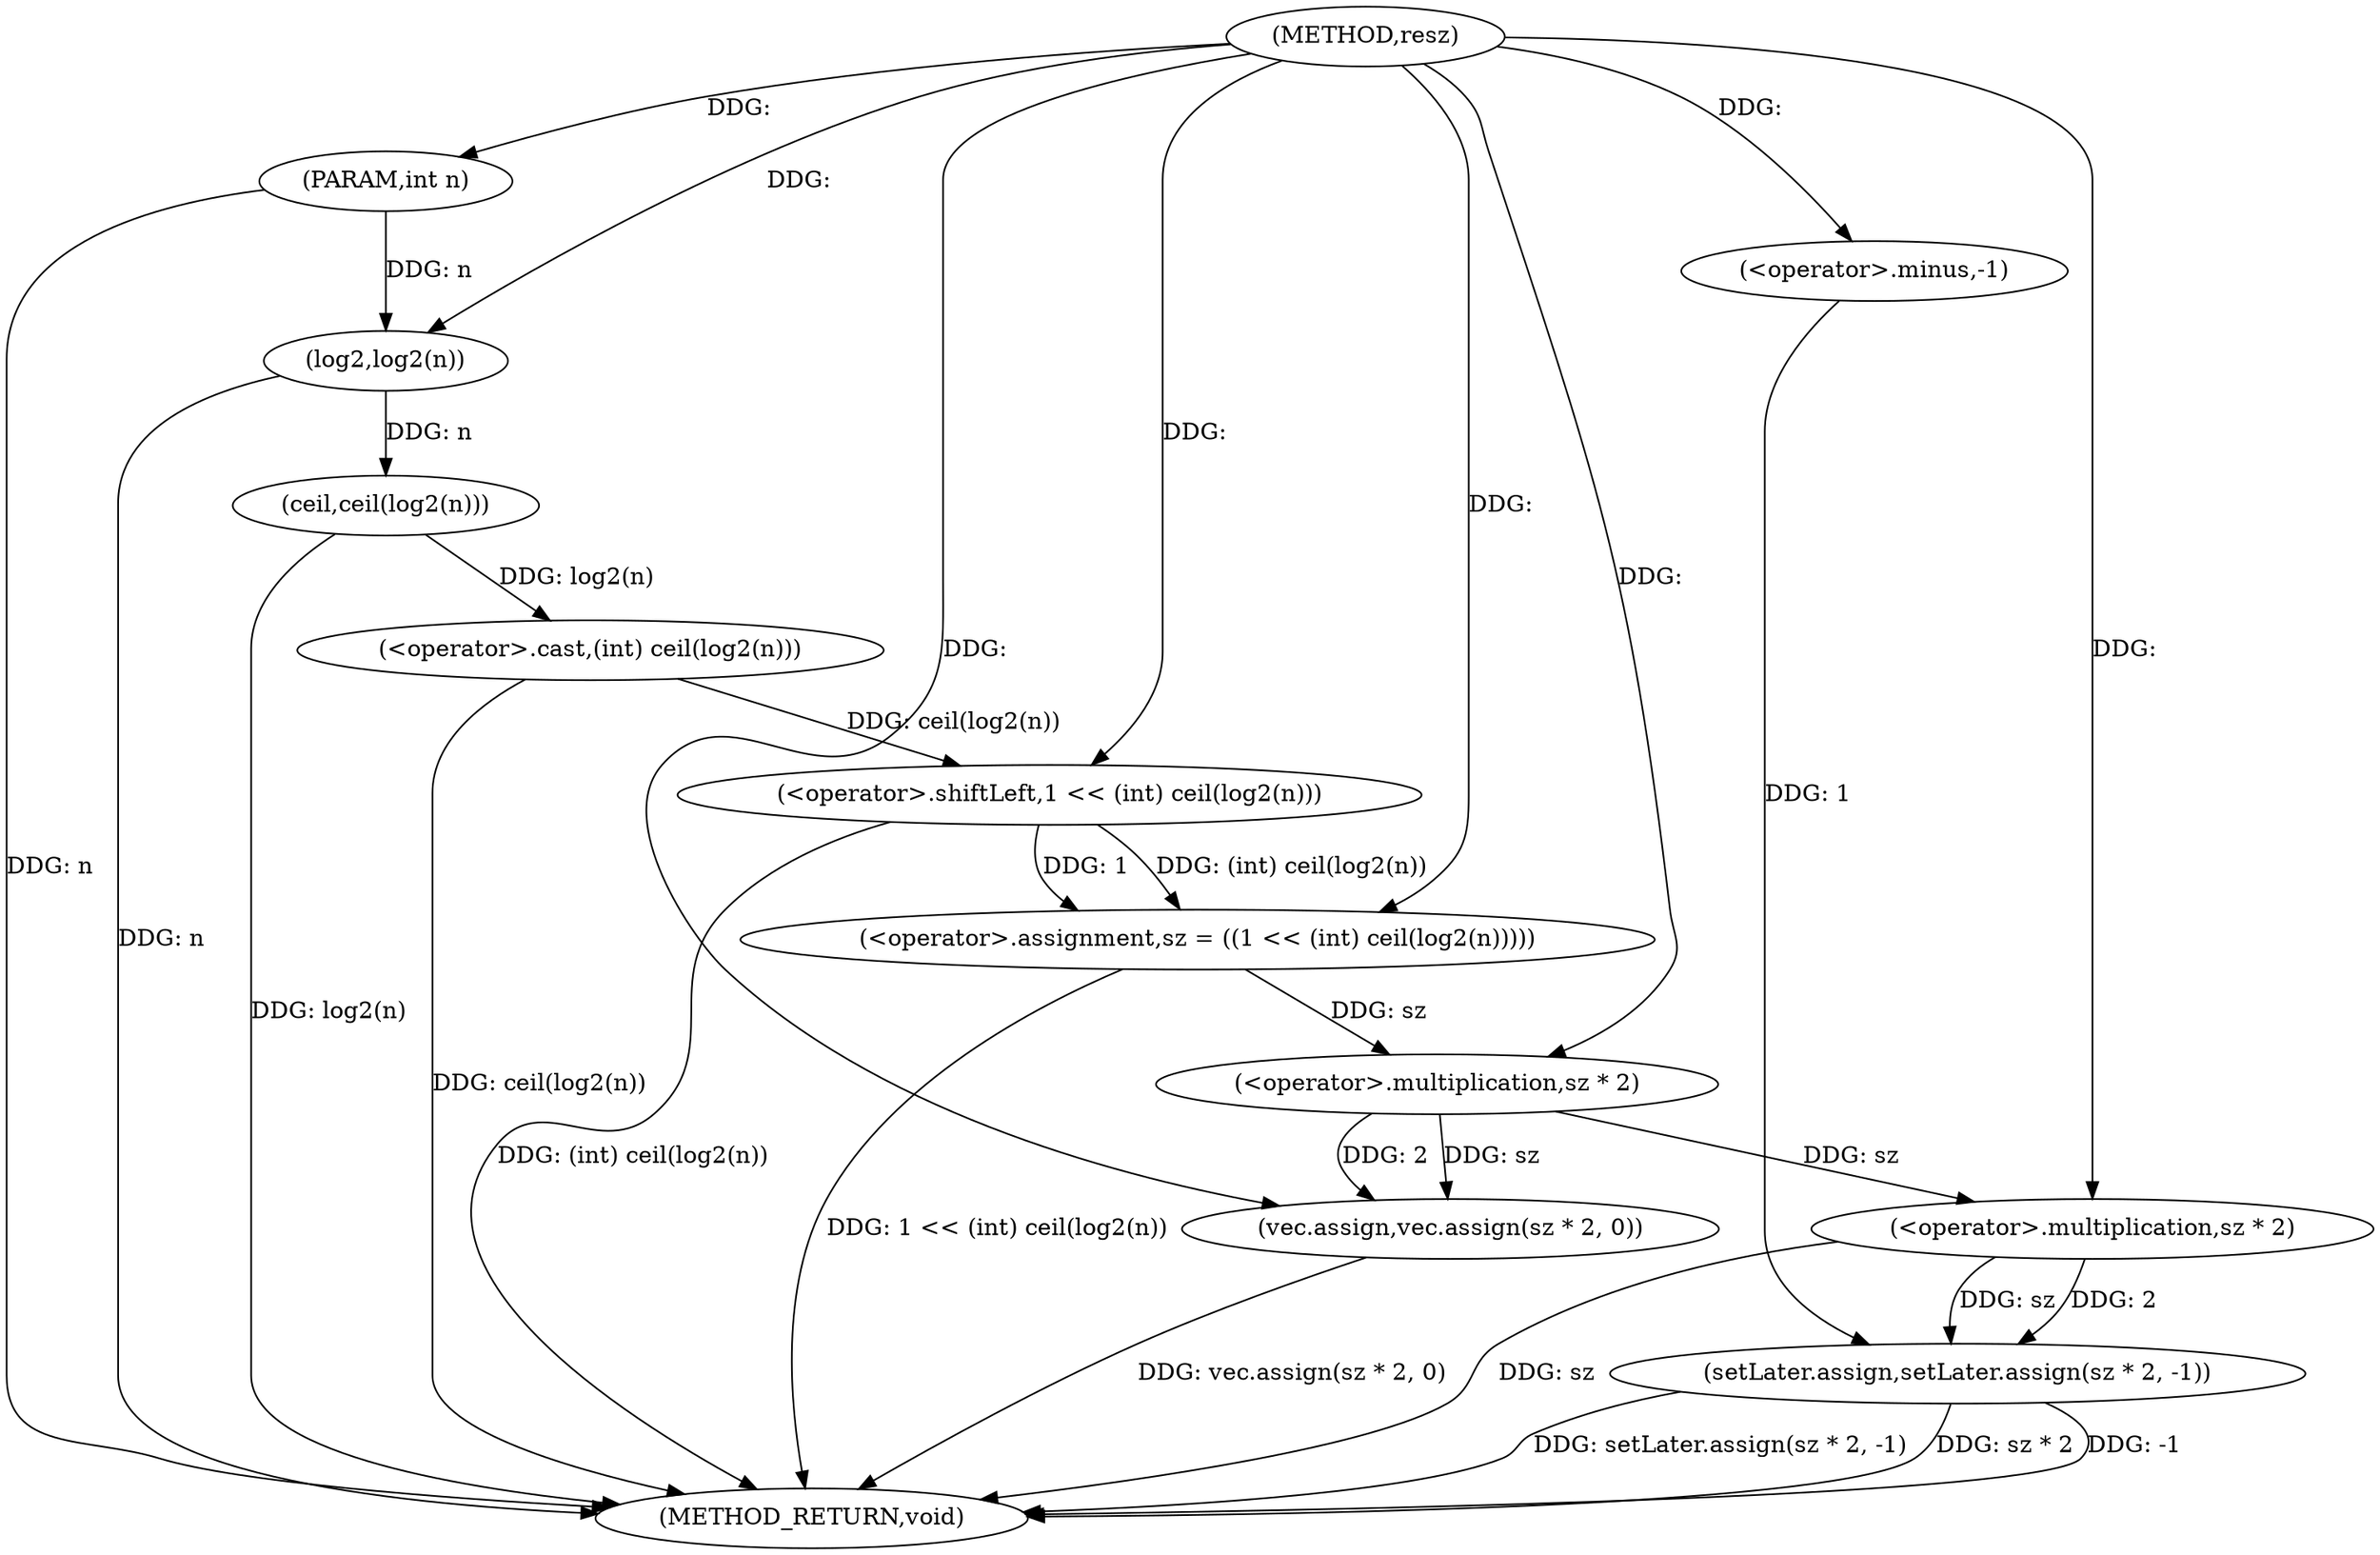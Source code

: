 digraph "resz" {  
"1000387" [label = "(METHOD,resz)" ]
"1000411" [label = "(METHOD_RETURN,void)" ]
"1000388" [label = "(PARAM,int n)" ]
"1000391" [label = "(<operator>.assignment,sz = ((1 << (int) ceil(log2(n)))))" ]
"1000400" [label = "(vec.assign,vec.assign(sz * 2, 0))" ]
"1000405" [label = "(setLater.assign,setLater.assign(sz * 2, -1))" ]
"1000393" [label = "(<operator>.shiftLeft,1 << (int) ceil(log2(n)))" ]
"1000401" [label = "(<operator>.multiplication,sz * 2)" ]
"1000406" [label = "(<operator>.multiplication,sz * 2)" ]
"1000409" [label = "(<operator>.minus,-1)" ]
"1000395" [label = "(<operator>.cast,(int) ceil(log2(n)))" ]
"1000397" [label = "(ceil,ceil(log2(n)))" ]
"1000398" [label = "(log2,log2(n))" ]
  "1000388" -> "1000411"  [ label = "DDG: n"] 
  "1000398" -> "1000411"  [ label = "DDG: n"] 
  "1000397" -> "1000411"  [ label = "DDG: log2(n)"] 
  "1000395" -> "1000411"  [ label = "DDG: ceil(log2(n))"] 
  "1000393" -> "1000411"  [ label = "DDG: (int) ceil(log2(n))"] 
  "1000391" -> "1000411"  [ label = "DDG: 1 << (int) ceil(log2(n))"] 
  "1000400" -> "1000411"  [ label = "DDG: vec.assign(sz * 2, 0)"] 
  "1000406" -> "1000411"  [ label = "DDG: sz"] 
  "1000405" -> "1000411"  [ label = "DDG: sz * 2"] 
  "1000405" -> "1000411"  [ label = "DDG: -1"] 
  "1000405" -> "1000411"  [ label = "DDG: setLater.assign(sz * 2, -1)"] 
  "1000387" -> "1000388"  [ label = "DDG: "] 
  "1000393" -> "1000391"  [ label = "DDG: (int) ceil(log2(n))"] 
  "1000393" -> "1000391"  [ label = "DDG: 1"] 
  "1000387" -> "1000391"  [ label = "DDG: "] 
  "1000401" -> "1000400"  [ label = "DDG: 2"] 
  "1000401" -> "1000400"  [ label = "DDG: sz"] 
  "1000387" -> "1000400"  [ label = "DDG: "] 
  "1000406" -> "1000405"  [ label = "DDG: sz"] 
  "1000406" -> "1000405"  [ label = "DDG: 2"] 
  "1000409" -> "1000405"  [ label = "DDG: 1"] 
  "1000387" -> "1000393"  [ label = "DDG: "] 
  "1000395" -> "1000393"  [ label = "DDG: ceil(log2(n))"] 
  "1000391" -> "1000401"  [ label = "DDG: sz"] 
  "1000387" -> "1000401"  [ label = "DDG: "] 
  "1000401" -> "1000406"  [ label = "DDG: sz"] 
  "1000387" -> "1000406"  [ label = "DDG: "] 
  "1000387" -> "1000409"  [ label = "DDG: "] 
  "1000397" -> "1000395"  [ label = "DDG: log2(n)"] 
  "1000398" -> "1000397"  [ label = "DDG: n"] 
  "1000388" -> "1000398"  [ label = "DDG: n"] 
  "1000387" -> "1000398"  [ label = "DDG: "] 
}
